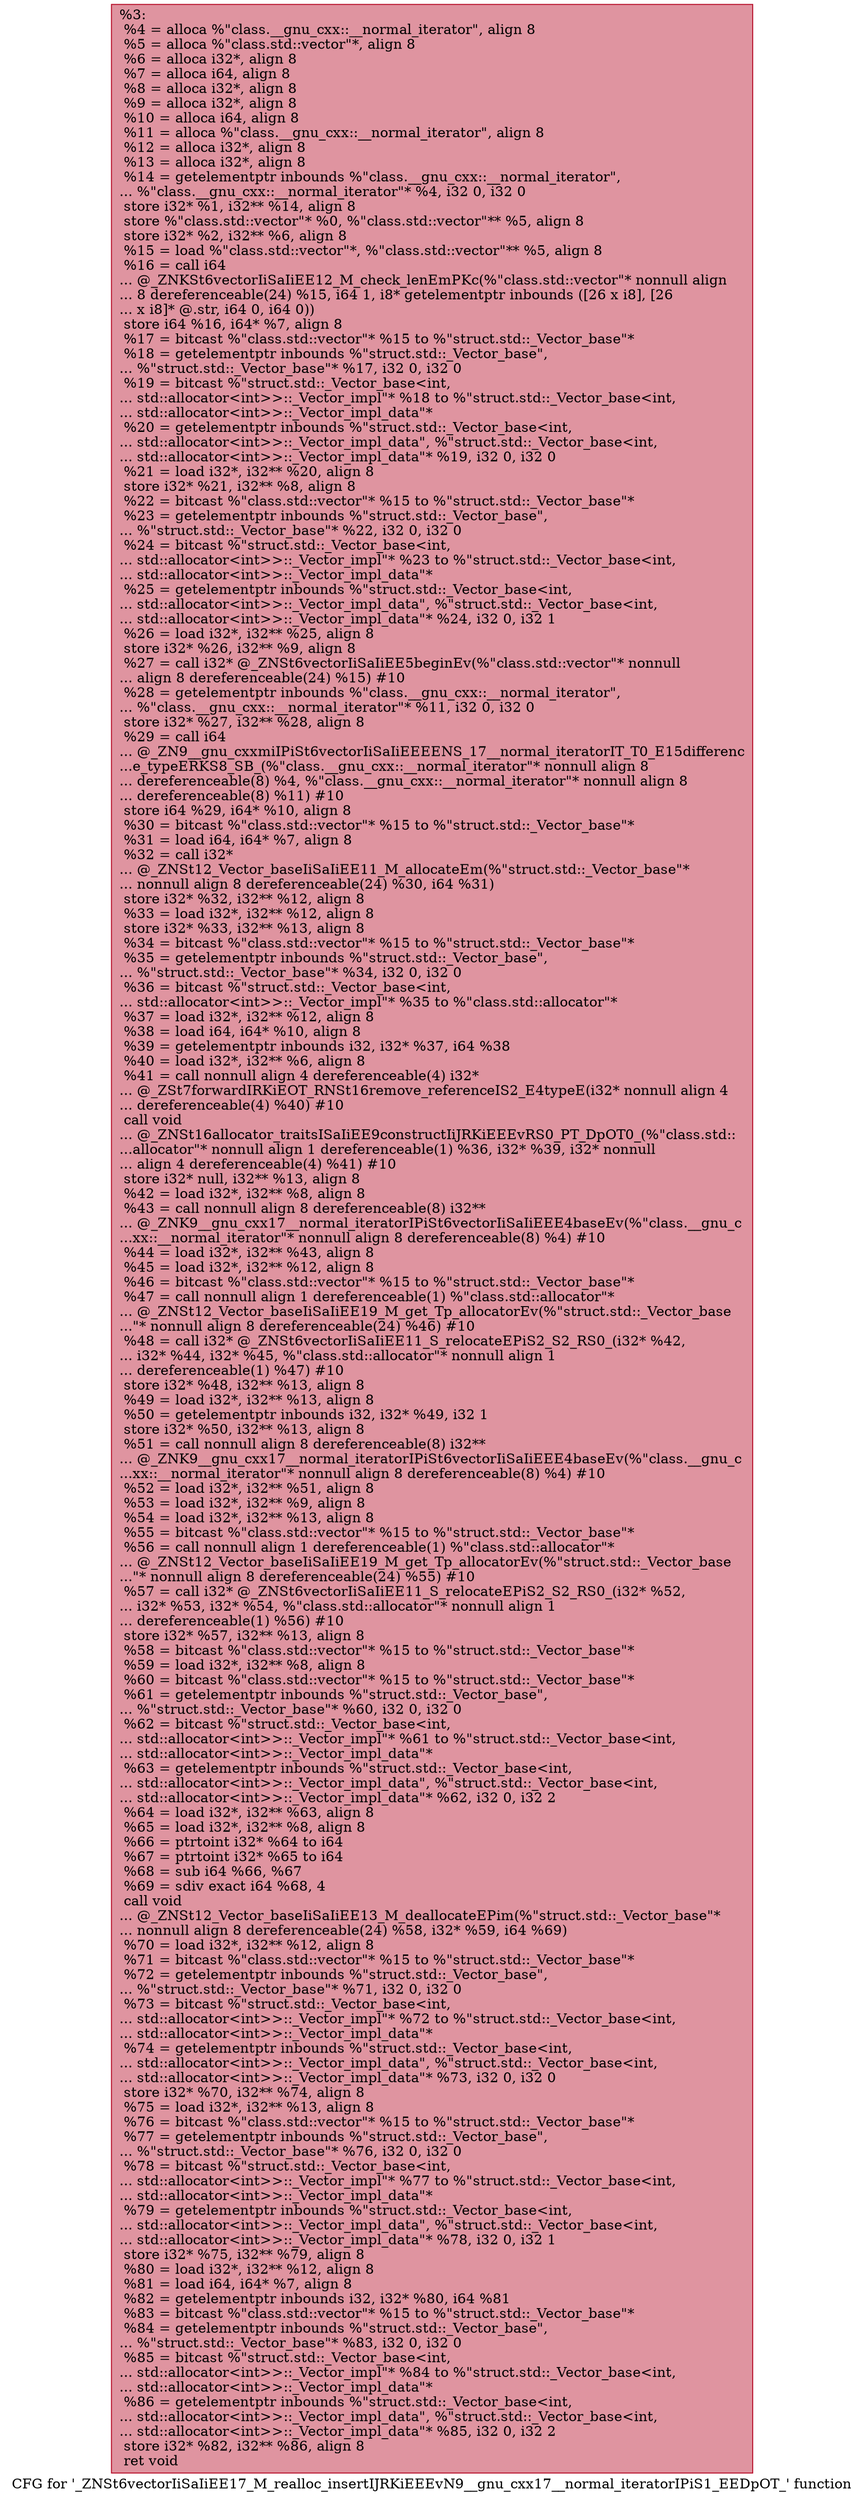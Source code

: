 digraph "CFG for '_ZNSt6vectorIiSaIiEE17_M_realloc_insertIJRKiEEEvN9__gnu_cxx17__normal_iteratorIPiS1_EEDpOT_' function" {
	label="CFG for '_ZNSt6vectorIiSaIiEE17_M_realloc_insertIJRKiEEEvN9__gnu_cxx17__normal_iteratorIPiS1_EEDpOT_' function";

	Node0x55b96f960650 [shape=record,color="#b70d28ff", style=filled, fillcolor="#b70d2870",label="{%3:\l  %4 = alloca %\"class.__gnu_cxx::__normal_iterator\", align 8\l  %5 = alloca %\"class.std::vector\"*, align 8\l  %6 = alloca i32*, align 8\l  %7 = alloca i64, align 8\l  %8 = alloca i32*, align 8\l  %9 = alloca i32*, align 8\l  %10 = alloca i64, align 8\l  %11 = alloca %\"class.__gnu_cxx::__normal_iterator\", align 8\l  %12 = alloca i32*, align 8\l  %13 = alloca i32*, align 8\l  %14 = getelementptr inbounds %\"class.__gnu_cxx::__normal_iterator\",\l... %\"class.__gnu_cxx::__normal_iterator\"* %4, i32 0, i32 0\l  store i32* %1, i32** %14, align 8\l  store %\"class.std::vector\"* %0, %\"class.std::vector\"** %5, align 8\l  store i32* %2, i32** %6, align 8\l  %15 = load %\"class.std::vector\"*, %\"class.std::vector\"** %5, align 8\l  %16 = call i64\l... @_ZNKSt6vectorIiSaIiEE12_M_check_lenEmPKc(%\"class.std::vector\"* nonnull align\l... 8 dereferenceable(24) %15, i64 1, i8* getelementptr inbounds ([26 x i8], [26\l... x i8]* @.str, i64 0, i64 0))\l  store i64 %16, i64* %7, align 8\l  %17 = bitcast %\"class.std::vector\"* %15 to %\"struct.std::_Vector_base\"*\l  %18 = getelementptr inbounds %\"struct.std::_Vector_base\",\l... %\"struct.std::_Vector_base\"* %17, i32 0, i32 0\l  %19 = bitcast %\"struct.std::_Vector_base\<int,\l... std::allocator\<int\>\>::_Vector_impl\"* %18 to %\"struct.std::_Vector_base\<int,\l... std::allocator\<int\>\>::_Vector_impl_data\"*\l  %20 = getelementptr inbounds %\"struct.std::_Vector_base\<int,\l... std::allocator\<int\>\>::_Vector_impl_data\", %\"struct.std::_Vector_base\<int,\l... std::allocator\<int\>\>::_Vector_impl_data\"* %19, i32 0, i32 0\l  %21 = load i32*, i32** %20, align 8\l  store i32* %21, i32** %8, align 8\l  %22 = bitcast %\"class.std::vector\"* %15 to %\"struct.std::_Vector_base\"*\l  %23 = getelementptr inbounds %\"struct.std::_Vector_base\",\l... %\"struct.std::_Vector_base\"* %22, i32 0, i32 0\l  %24 = bitcast %\"struct.std::_Vector_base\<int,\l... std::allocator\<int\>\>::_Vector_impl\"* %23 to %\"struct.std::_Vector_base\<int,\l... std::allocator\<int\>\>::_Vector_impl_data\"*\l  %25 = getelementptr inbounds %\"struct.std::_Vector_base\<int,\l... std::allocator\<int\>\>::_Vector_impl_data\", %\"struct.std::_Vector_base\<int,\l... std::allocator\<int\>\>::_Vector_impl_data\"* %24, i32 0, i32 1\l  %26 = load i32*, i32** %25, align 8\l  store i32* %26, i32** %9, align 8\l  %27 = call i32* @_ZNSt6vectorIiSaIiEE5beginEv(%\"class.std::vector\"* nonnull\l... align 8 dereferenceable(24) %15) #10\l  %28 = getelementptr inbounds %\"class.__gnu_cxx::__normal_iterator\",\l... %\"class.__gnu_cxx::__normal_iterator\"* %11, i32 0, i32 0\l  store i32* %27, i32** %28, align 8\l  %29 = call i64\l... @_ZN9__gnu_cxxmiIPiSt6vectorIiSaIiEEEENS_17__normal_iteratorIT_T0_E15differenc\l...e_typeERKS8_SB_(%\"class.__gnu_cxx::__normal_iterator\"* nonnull align 8\l... dereferenceable(8) %4, %\"class.__gnu_cxx::__normal_iterator\"* nonnull align 8\l... dereferenceable(8) %11) #10\l  store i64 %29, i64* %10, align 8\l  %30 = bitcast %\"class.std::vector\"* %15 to %\"struct.std::_Vector_base\"*\l  %31 = load i64, i64* %7, align 8\l  %32 = call i32*\l... @_ZNSt12_Vector_baseIiSaIiEE11_M_allocateEm(%\"struct.std::_Vector_base\"*\l... nonnull align 8 dereferenceable(24) %30, i64 %31)\l  store i32* %32, i32** %12, align 8\l  %33 = load i32*, i32** %12, align 8\l  store i32* %33, i32** %13, align 8\l  %34 = bitcast %\"class.std::vector\"* %15 to %\"struct.std::_Vector_base\"*\l  %35 = getelementptr inbounds %\"struct.std::_Vector_base\",\l... %\"struct.std::_Vector_base\"* %34, i32 0, i32 0\l  %36 = bitcast %\"struct.std::_Vector_base\<int,\l... std::allocator\<int\>\>::_Vector_impl\"* %35 to %\"class.std::allocator\"*\l  %37 = load i32*, i32** %12, align 8\l  %38 = load i64, i64* %10, align 8\l  %39 = getelementptr inbounds i32, i32* %37, i64 %38\l  %40 = load i32*, i32** %6, align 8\l  %41 = call nonnull align 4 dereferenceable(4) i32*\l... @_ZSt7forwardIRKiEOT_RNSt16remove_referenceIS2_E4typeE(i32* nonnull align 4\l... dereferenceable(4) %40) #10\l  call void\l... @_ZNSt16allocator_traitsISaIiEE9constructIiJRKiEEEvRS0_PT_DpOT0_(%\"class.std::\l...allocator\"* nonnull align 1 dereferenceable(1) %36, i32* %39, i32* nonnull\l... align 4 dereferenceable(4) %41) #10\l  store i32* null, i32** %13, align 8\l  %42 = load i32*, i32** %8, align 8\l  %43 = call nonnull align 8 dereferenceable(8) i32**\l... @_ZNK9__gnu_cxx17__normal_iteratorIPiSt6vectorIiSaIiEEE4baseEv(%\"class.__gnu_c\l...xx::__normal_iterator\"* nonnull align 8 dereferenceable(8) %4) #10\l  %44 = load i32*, i32** %43, align 8\l  %45 = load i32*, i32** %12, align 8\l  %46 = bitcast %\"class.std::vector\"* %15 to %\"struct.std::_Vector_base\"*\l  %47 = call nonnull align 1 dereferenceable(1) %\"class.std::allocator\"*\l... @_ZNSt12_Vector_baseIiSaIiEE19_M_get_Tp_allocatorEv(%\"struct.std::_Vector_base\l...\"* nonnull align 8 dereferenceable(24) %46) #10\l  %48 = call i32* @_ZNSt6vectorIiSaIiEE11_S_relocateEPiS2_S2_RS0_(i32* %42,\l... i32* %44, i32* %45, %\"class.std::allocator\"* nonnull align 1\l... dereferenceable(1) %47) #10\l  store i32* %48, i32** %13, align 8\l  %49 = load i32*, i32** %13, align 8\l  %50 = getelementptr inbounds i32, i32* %49, i32 1\l  store i32* %50, i32** %13, align 8\l  %51 = call nonnull align 8 dereferenceable(8) i32**\l... @_ZNK9__gnu_cxx17__normal_iteratorIPiSt6vectorIiSaIiEEE4baseEv(%\"class.__gnu_c\l...xx::__normal_iterator\"* nonnull align 8 dereferenceable(8) %4) #10\l  %52 = load i32*, i32** %51, align 8\l  %53 = load i32*, i32** %9, align 8\l  %54 = load i32*, i32** %13, align 8\l  %55 = bitcast %\"class.std::vector\"* %15 to %\"struct.std::_Vector_base\"*\l  %56 = call nonnull align 1 dereferenceable(1) %\"class.std::allocator\"*\l... @_ZNSt12_Vector_baseIiSaIiEE19_M_get_Tp_allocatorEv(%\"struct.std::_Vector_base\l...\"* nonnull align 8 dereferenceable(24) %55) #10\l  %57 = call i32* @_ZNSt6vectorIiSaIiEE11_S_relocateEPiS2_S2_RS0_(i32* %52,\l... i32* %53, i32* %54, %\"class.std::allocator\"* nonnull align 1\l... dereferenceable(1) %56) #10\l  store i32* %57, i32** %13, align 8\l  %58 = bitcast %\"class.std::vector\"* %15 to %\"struct.std::_Vector_base\"*\l  %59 = load i32*, i32** %8, align 8\l  %60 = bitcast %\"class.std::vector\"* %15 to %\"struct.std::_Vector_base\"*\l  %61 = getelementptr inbounds %\"struct.std::_Vector_base\",\l... %\"struct.std::_Vector_base\"* %60, i32 0, i32 0\l  %62 = bitcast %\"struct.std::_Vector_base\<int,\l... std::allocator\<int\>\>::_Vector_impl\"* %61 to %\"struct.std::_Vector_base\<int,\l... std::allocator\<int\>\>::_Vector_impl_data\"*\l  %63 = getelementptr inbounds %\"struct.std::_Vector_base\<int,\l... std::allocator\<int\>\>::_Vector_impl_data\", %\"struct.std::_Vector_base\<int,\l... std::allocator\<int\>\>::_Vector_impl_data\"* %62, i32 0, i32 2\l  %64 = load i32*, i32** %63, align 8\l  %65 = load i32*, i32** %8, align 8\l  %66 = ptrtoint i32* %64 to i64\l  %67 = ptrtoint i32* %65 to i64\l  %68 = sub i64 %66, %67\l  %69 = sdiv exact i64 %68, 4\l  call void\l... @_ZNSt12_Vector_baseIiSaIiEE13_M_deallocateEPim(%\"struct.std::_Vector_base\"*\l... nonnull align 8 dereferenceable(24) %58, i32* %59, i64 %69)\l  %70 = load i32*, i32** %12, align 8\l  %71 = bitcast %\"class.std::vector\"* %15 to %\"struct.std::_Vector_base\"*\l  %72 = getelementptr inbounds %\"struct.std::_Vector_base\",\l... %\"struct.std::_Vector_base\"* %71, i32 0, i32 0\l  %73 = bitcast %\"struct.std::_Vector_base\<int,\l... std::allocator\<int\>\>::_Vector_impl\"* %72 to %\"struct.std::_Vector_base\<int,\l... std::allocator\<int\>\>::_Vector_impl_data\"*\l  %74 = getelementptr inbounds %\"struct.std::_Vector_base\<int,\l... std::allocator\<int\>\>::_Vector_impl_data\", %\"struct.std::_Vector_base\<int,\l... std::allocator\<int\>\>::_Vector_impl_data\"* %73, i32 0, i32 0\l  store i32* %70, i32** %74, align 8\l  %75 = load i32*, i32** %13, align 8\l  %76 = bitcast %\"class.std::vector\"* %15 to %\"struct.std::_Vector_base\"*\l  %77 = getelementptr inbounds %\"struct.std::_Vector_base\",\l... %\"struct.std::_Vector_base\"* %76, i32 0, i32 0\l  %78 = bitcast %\"struct.std::_Vector_base\<int,\l... std::allocator\<int\>\>::_Vector_impl\"* %77 to %\"struct.std::_Vector_base\<int,\l... std::allocator\<int\>\>::_Vector_impl_data\"*\l  %79 = getelementptr inbounds %\"struct.std::_Vector_base\<int,\l... std::allocator\<int\>\>::_Vector_impl_data\", %\"struct.std::_Vector_base\<int,\l... std::allocator\<int\>\>::_Vector_impl_data\"* %78, i32 0, i32 1\l  store i32* %75, i32** %79, align 8\l  %80 = load i32*, i32** %12, align 8\l  %81 = load i64, i64* %7, align 8\l  %82 = getelementptr inbounds i32, i32* %80, i64 %81\l  %83 = bitcast %\"class.std::vector\"* %15 to %\"struct.std::_Vector_base\"*\l  %84 = getelementptr inbounds %\"struct.std::_Vector_base\",\l... %\"struct.std::_Vector_base\"* %83, i32 0, i32 0\l  %85 = bitcast %\"struct.std::_Vector_base\<int,\l... std::allocator\<int\>\>::_Vector_impl\"* %84 to %\"struct.std::_Vector_base\<int,\l... std::allocator\<int\>\>::_Vector_impl_data\"*\l  %86 = getelementptr inbounds %\"struct.std::_Vector_base\<int,\l... std::allocator\<int\>\>::_Vector_impl_data\", %\"struct.std::_Vector_base\<int,\l... std::allocator\<int\>\>::_Vector_impl_data\"* %85, i32 0, i32 2\l  store i32* %82, i32** %86, align 8\l  ret void\l}"];
}
